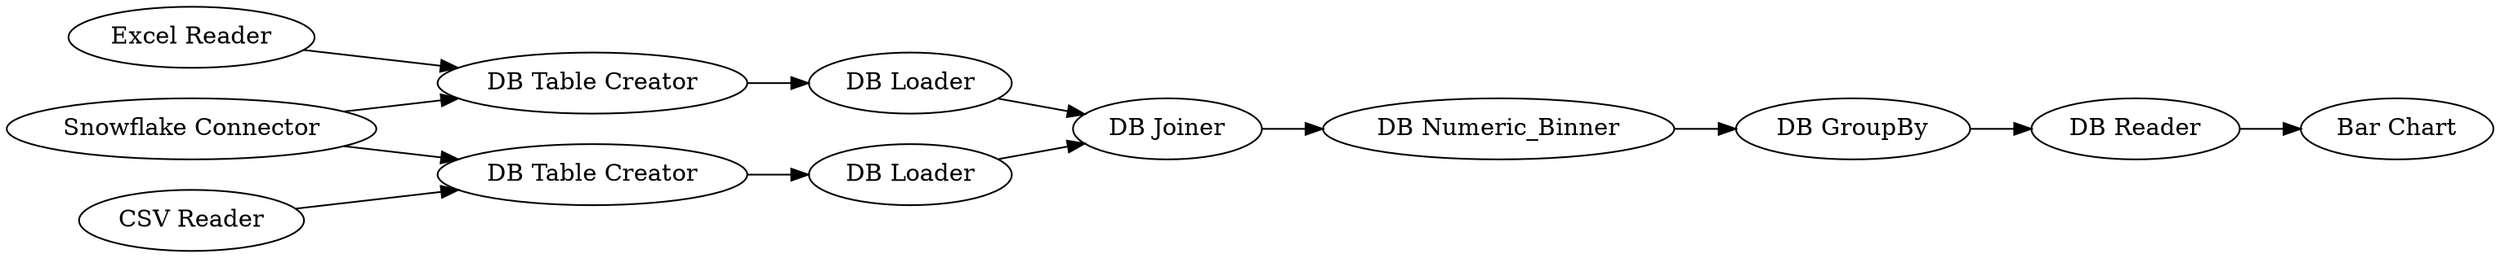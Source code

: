 digraph {
	141 -> 142
	145 -> 147
	143 -> 142
	157 -> 138
	156 -> 137
	136 -> 137
	142 -> 145
	138 -> 141
	137 -> 143
	149 -> 155
	147 -> 149
	136 -> 138
	137 [label="DB Table Creator"]
	157 [label="CSV Reader"]
	136 [label="Snowflake Connector"]
	143 [label="DB Loader"]
	142 [label="DB Joiner"]
	156 [label="Excel Reader"]
	155 [label="Bar Chart"]
	147 [label="DB GroupBy"]
	138 [label="DB Table Creator"]
	145 [label="DB Numeric_Binner"]
	149 [label="DB Reader"]
	141 [label="DB Loader"]
	rankdir=LR
}
